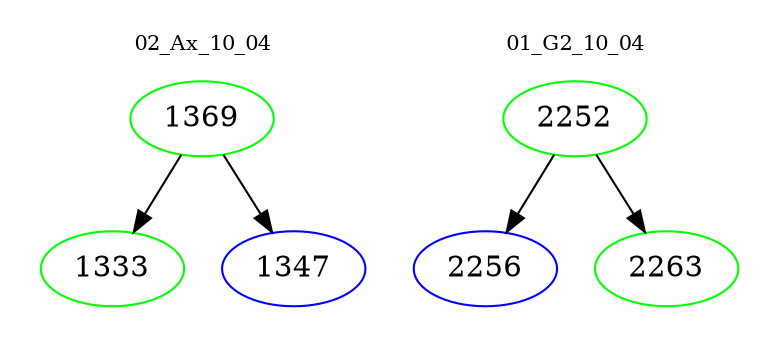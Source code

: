 digraph{
subgraph cluster_0 {
color = white
label = "02_Ax_10_04";
fontsize=10;
T0_1369 [label="1369", color="green"]
T0_1369 -> T0_1333 [color="black"]
T0_1333 [label="1333", color="green"]
T0_1369 -> T0_1347 [color="black"]
T0_1347 [label="1347", color="blue"]
}
subgraph cluster_1 {
color = white
label = "01_G2_10_04";
fontsize=10;
T1_2252 [label="2252", color="green"]
T1_2252 -> T1_2256 [color="black"]
T1_2256 [label="2256", color="blue"]
T1_2252 -> T1_2263 [color="black"]
T1_2263 [label="2263", color="green"]
}
}
